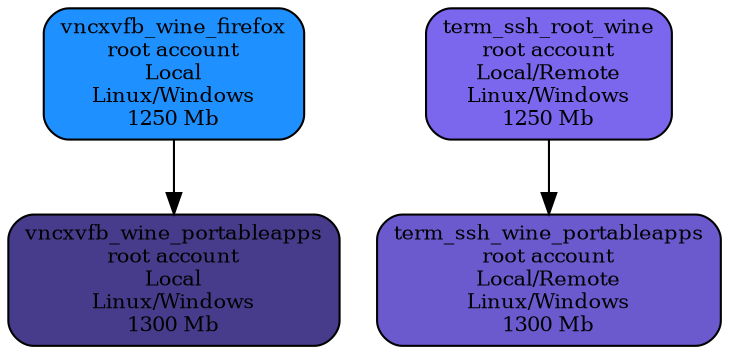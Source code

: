 digraph docker
{
 "vncxvfb_wine_firefox" [label="vncxvfb_wine_firefox\nroot account\nLocal\nLinux/Windows\n1250 Mb",shape=box,fillcolor="dodgerblue",style="filled,rounded", fontsize="10.0"];
 "vncxvfb_wine_portableapps" [label="vncxvfb_wine_portableapps\nroot account\nLocal\nLinux/Windows\n1300 Mb",shape=box,fillcolor="slateblue4",style="filled,rounded", fontsize="10.0"];
 "term_ssh_root_wine" [label="term_ssh_root_wine\nroot account\nLocal/Remote\nLinux/Windows\n1250 Mb",shape=box,fillcolor="slateblue2",style="filled,rounded", fontsize="10.0"];
 "term_ssh_wine_portableapps" [label="term_ssh_wine_portableapps\nroot account\nLocal/Remote\nLinux/Windows\n1300 Mb",shape=box,fillcolor="slateblue",style="filled,rounded", fontsize="10.0"];
 "vncxvfb_wine_firefox" -> "vncxvfb_wine_portableapps";
 "term_ssh_root_wine" -> "term_ssh_wine_portableapps";
}
